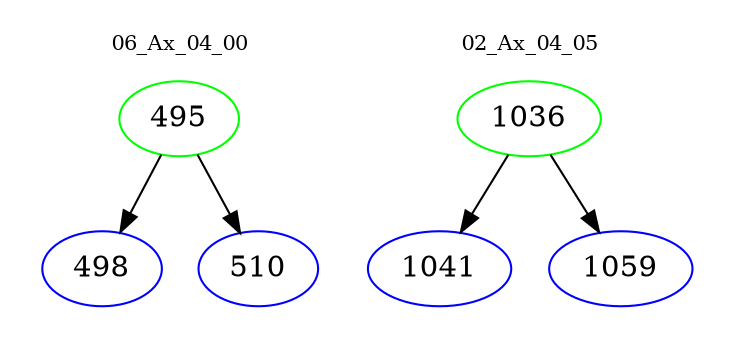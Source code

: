 digraph{
subgraph cluster_0 {
color = white
label = "06_Ax_04_00";
fontsize=10;
T0_495 [label="495", color="green"]
T0_495 -> T0_498 [color="black"]
T0_498 [label="498", color="blue"]
T0_495 -> T0_510 [color="black"]
T0_510 [label="510", color="blue"]
}
subgraph cluster_1 {
color = white
label = "02_Ax_04_05";
fontsize=10;
T1_1036 [label="1036", color="green"]
T1_1036 -> T1_1041 [color="black"]
T1_1041 [label="1041", color="blue"]
T1_1036 -> T1_1059 [color="black"]
T1_1059 [label="1059", color="blue"]
}
}
